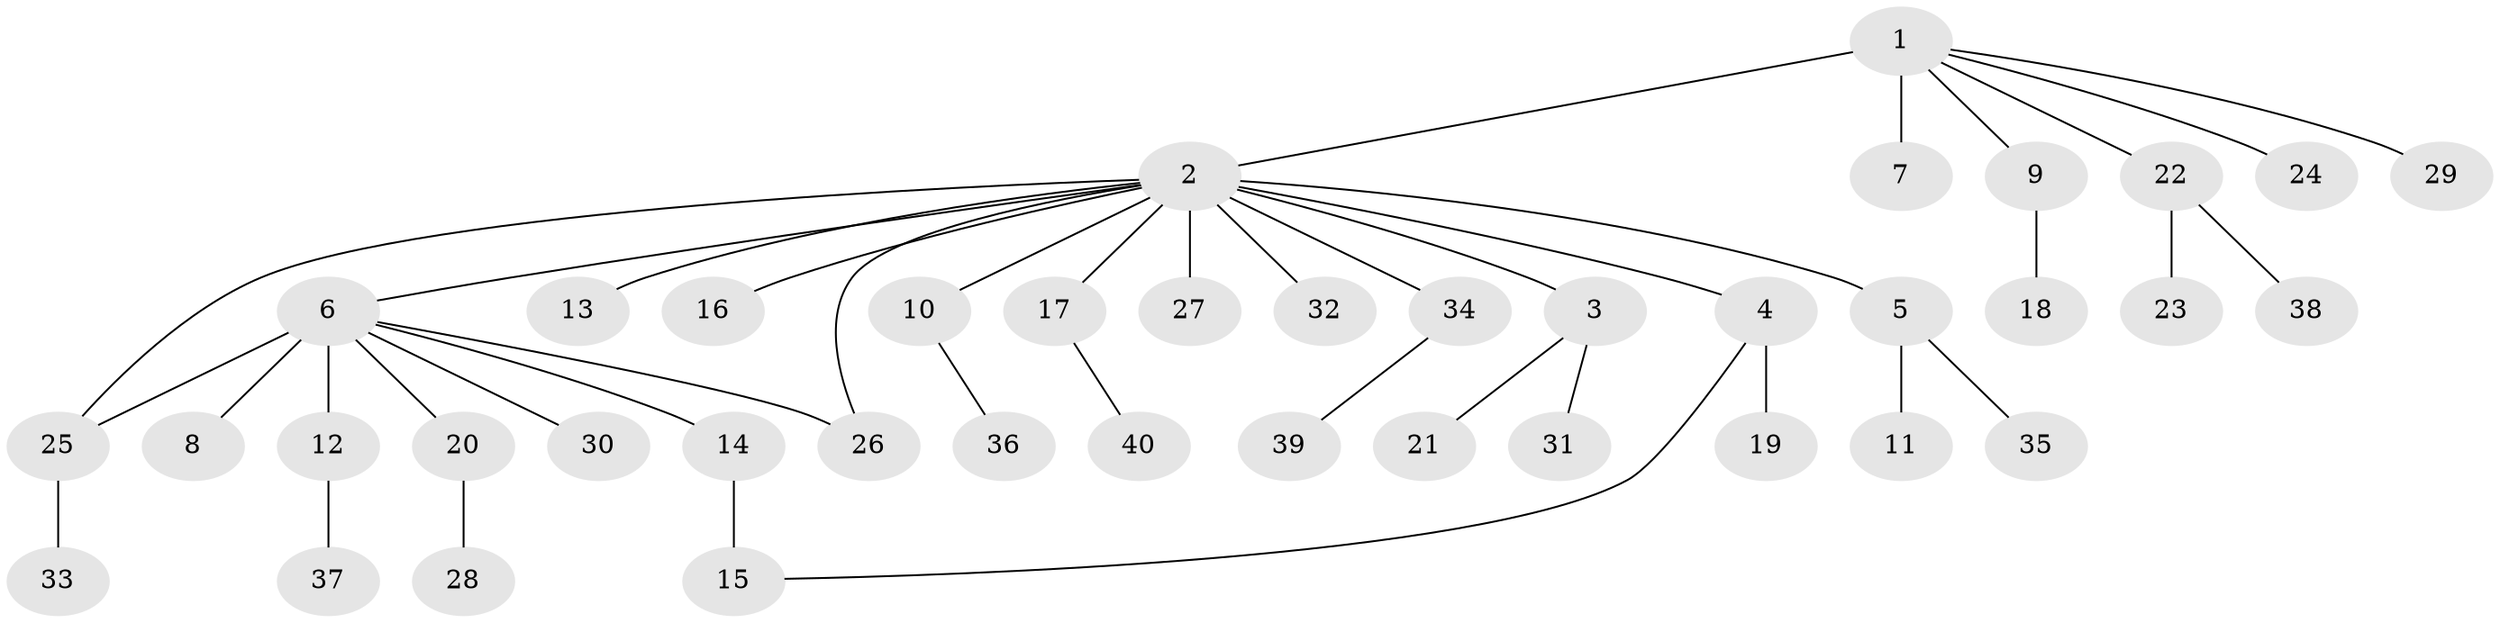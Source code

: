 // original degree distribution, {15: 0.010416666666666666, 22: 0.010416666666666666, 5: 0.020833333333333332, 10: 0.010416666666666666, 4: 0.03125, 13: 0.010416666666666666, 1: 0.6666666666666666, 2: 0.17708333333333334, 3: 0.0625}
// Generated by graph-tools (version 1.1) at 2025/50/03/04/25 22:50:15]
// undirected, 40 vertices, 42 edges
graph export_dot {
  node [color=gray90,style=filled];
  1;
  2;
  3;
  4;
  5;
  6;
  7;
  8;
  9;
  10;
  11;
  12;
  13;
  14;
  15;
  16;
  17;
  18;
  19;
  20;
  21;
  22;
  23;
  24;
  25;
  26;
  27;
  28;
  29;
  30;
  31;
  32;
  33;
  34;
  35;
  36;
  37;
  38;
  39;
  40;
  1 -- 2 [weight=1.0];
  1 -- 7 [weight=9.0];
  1 -- 9 [weight=1.0];
  1 -- 22 [weight=1.0];
  1 -- 24 [weight=1.0];
  1 -- 29 [weight=1.0];
  2 -- 3 [weight=1.0];
  2 -- 4 [weight=1.0];
  2 -- 5 [weight=1.0];
  2 -- 6 [weight=1.0];
  2 -- 10 [weight=1.0];
  2 -- 13 [weight=1.0];
  2 -- 16 [weight=1.0];
  2 -- 17 [weight=1.0];
  2 -- 25 [weight=1.0];
  2 -- 26 [weight=1.0];
  2 -- 27 [weight=8.0];
  2 -- 32 [weight=1.0];
  2 -- 34 [weight=1.0];
  3 -- 21 [weight=1.0];
  3 -- 31 [weight=2.0];
  4 -- 15 [weight=1.0];
  4 -- 19 [weight=7.0];
  5 -- 11 [weight=1.0];
  5 -- 35 [weight=1.0];
  6 -- 8 [weight=1.0];
  6 -- 12 [weight=2.0];
  6 -- 14 [weight=1.0];
  6 -- 20 [weight=1.0];
  6 -- 25 [weight=4.0];
  6 -- 26 [weight=1.0];
  6 -- 30 [weight=1.0];
  9 -- 18 [weight=1.0];
  10 -- 36 [weight=1.0];
  12 -- 37 [weight=1.0];
  14 -- 15 [weight=3.0];
  17 -- 40 [weight=1.0];
  20 -- 28 [weight=2.0];
  22 -- 23 [weight=1.0];
  22 -- 38 [weight=1.0];
  25 -- 33 [weight=1.0];
  34 -- 39 [weight=1.0];
}
